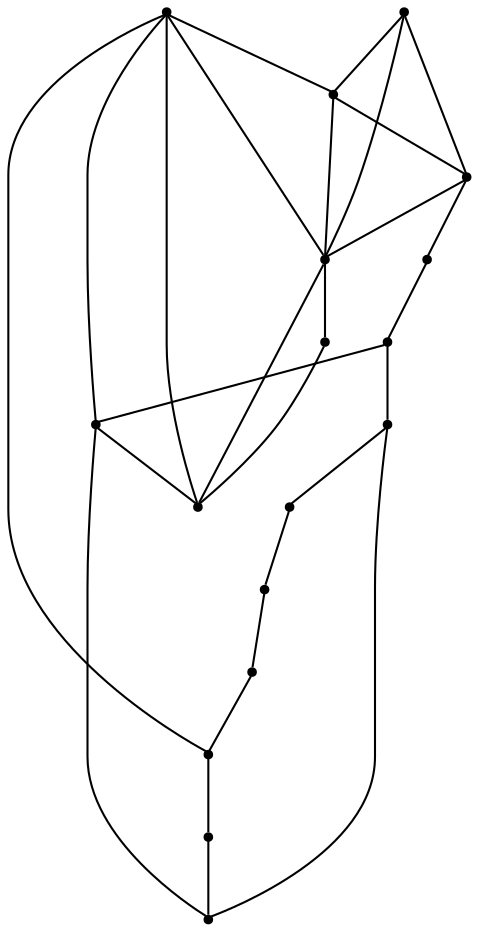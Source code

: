 graph {
  node [shape=point,comment="{\"directed\":false,\"doi\":\"10.1007/978-3-030-04414-5_30\",\"figure\":\"1\"}"]

  v0 [pos="1010.7818389048039,409.63635234788967"]
  v1 [pos="868.7342161461654,733.1628802585108"]
  v2 [pos="975.418936774915,333.10405124777776"]
  v3 [pos="1162.1153736824938,653.151317936807"]
  v4 [pos="937.6076580041946,478.1680806324134"]
  v5 [pos="948.746949839678,626.48062759587"]
  v6 [pos="799.8607742881361,478.1680806324134"]
  v7 [pos="788.7214824526528,626.48062759587"]
  v8 [pos="726.6907266346773,409.63635234788967"]
  v9 [pos="1135.4455328563542,333.10405124777765"]
  v10 [pos="911.2993491268766,397.20115378632636"]
  v11 [pos="956.5252758577386,576.619016836695"]
  v12 [pos="868.7342161461653,306.4336152573943"]
  v13 [pos="908.7406147871305,346.4383472222129"]
  v14 [pos="826.1649499183039,397.20115378632636"]
  v15 [pos="868.7342161461654,528.2036433248313"]
  v16 [pos="780.9452548523763,576.619016836695"]

  v0 -- v1 [id="-1",pos="1010.7818389048039,409.63635234788967 1040.5532365983677,589.7586710500495 993.1998957650044,697.6036872681041 868.7342161461654,733.1628802585108"]
  v8 -- v6 [id="-2",pos="726.6907266346773,409.63635234788967 799.8607742881361,478.1680806324134 799.8607742881361,478.1680806324134 799.8607742881361,478.1680806324134"]
  v16 -- v15 [id="-3",pos="780.9452548523763,576.619016836695 868.7342161461654,528.2036433248313 868.7342161461654,528.2036433248313 868.7342161461654,528.2036433248313"]
  v6 -- v16 [id="-4",pos="799.8607742881361,478.1680806324134 780.9452548523763,576.619016836695 780.9452548523763,576.619016836695 780.9452548523763,576.619016836695"]
  v14 -- v8 [id="-5",pos="826.1649499183039,397.20115378632636 726.6907266346773,409.63635234788967 726.6907266346773,409.63635234788967 726.6907266346773,409.63635234788967"]
  v15 -- v11 [id="-6",pos="868.7342161461654,528.2036433248313 956.5252758577386,576.619016836695 956.5252758577386,576.619016836695 956.5252758577386,576.619016836695"]
  v12 -- v14 [id="-7",pos="868.7342161461653,306.4336152573943 826.1649499183039,397.20115378632636 826.1649499183039,397.20115378632636 826.1649499183039,397.20115378632636"]
  v1 -- v7 [id="-8",pos="868.7342161461654,733.1628802585108 788.7214824526528,626.48062759587 788.7214824526528,626.48062759587 788.7214824526528,626.48062759587"]
  v12 -- v2 [id="-9",pos="868.7342161461653,306.4336152573943 975.418936774915,333.10405124777776 975.418936774915,333.10405124777776 975.418936774915,333.10405124777776"]
  v1 -- v3 [id="-10",pos="868.7342161461654,733.1628802585108 1162.1153736824938,653.151317936807 1162.1153736824938,653.151317936807 1162.1153736824938,653.151317936807"]
  v13 -- v10 [id="-11",pos="908.7406147871305,346.4383472222129 911.2993491268766,397.20115378632636 911.2993491268766,397.20115378632636 911.2993491268766,397.20115378632636"]
  v13 -- v2 [id="-12",pos="908.7406147871305,346.4383472222129 975.418936774915,333.10405124777776 975.418936774915,333.10405124777776 975.418936774915,333.10405124777776"]
  v13 -- v12 [id="-13",pos="908.7406147871305,346.4383472222129 868.7342161461653,306.4336152573943 868.7342161461653,306.4336152573943 868.7342161461653,306.4336152573943"]
  v10 -- v12 [id="-14",pos="911.2993491268766,397.20115378632636 868.7342161461653,306.4336152573943 868.7342161461653,306.4336152573943 868.7342161461653,306.4336152573943"]
  v10 -- v2 [id="-15",pos="911.2993491268766,397.20115378632636 975.418936774915,333.10405124777776 975.418936774915,333.10405124777776 975.418936774915,333.10405124777776"]
  v4 -- v0 [id="-16",pos="937.6076580041946,478.1680806324134 1010.7818389048039,409.63635234788967 1010.7818389048039,409.63635234788967 1010.7818389048039,409.63635234788967"]
  v5 -- v7 [id="-17",pos="948.746949839678,626.48062759587 788.7214824526528,626.48062759587 788.7214824526528,626.48062759587 788.7214824526528,626.48062759587"]
  v11 -- v4 [id="-18",pos="956.5252758577386,576.619016836695 937.6076580041946,478.1680806324134 937.6076580041946,478.1680806324134 937.6076580041946,478.1680806324134"]
  v2 -- v9 [id="-19",pos="975.418936774915,333.10405124777776 1135.4455328563542,333.10405124777765 1135.4455328563542,333.10405124777765 1135.4455328563542,333.10405124777765"]
  v0 -- v10 [id="-20",pos="1010.7818389048039,409.63635234788967 911.2993491268766,397.20115378632636 911.2993491268766,397.20115378632636 911.2993491268766,397.20115378632636"]
  v0 -- v3 [id="-21",pos="1010.7818389048039,409.63635234788967 1162.1153736824938,653.151317936807 1162.1153736824938,653.151317936807 1162.1153736824938,653.151317936807"]
  v0 -- v2 [id="-22",pos="1010.7818389048039,409.63635234788967 975.418936774915,333.10405124777776 975.418936774915,333.10405124777776 975.418936774915,333.10405124777776"]
  v9 -- v3 [id="-23",pos="1135.4455328563542,333.10405124777765 1162.1153736824938,653.151317936807 1162.1153736824938,653.151317936807 1162.1153736824938,653.151317936807"]
  v8 -- v1 [id="-24",pos="726.6907266346773,409.63635234788967 696.9234621882639,589.7586710500495 744.2726697744768,697.6036872681041 868.7342161461654,733.1628802585108"]
  v6 -- v7 [id="-25",pos="799.8607742881361,478.1680806324134 756.8788828178331,523.7031328370399 753.161631096049,573.1437298425019 788.7214824526528,626.48062759587"]
  v4 -- v5 [id="-26",pos="937.6076580041946,478.1680806324134 980.5936827216482,523.7031328370399 984.3109344434322,573.1437298425019 948.746949839678,626.48062759587"]
  v2 -- v3 [id="-27",pos="975.418936774915,333.10405124777776 1064.3278013840952,368.6677907543285 1126.5586063641483,475.350170592246 1162.1153736824938,653.151317936807"]
}